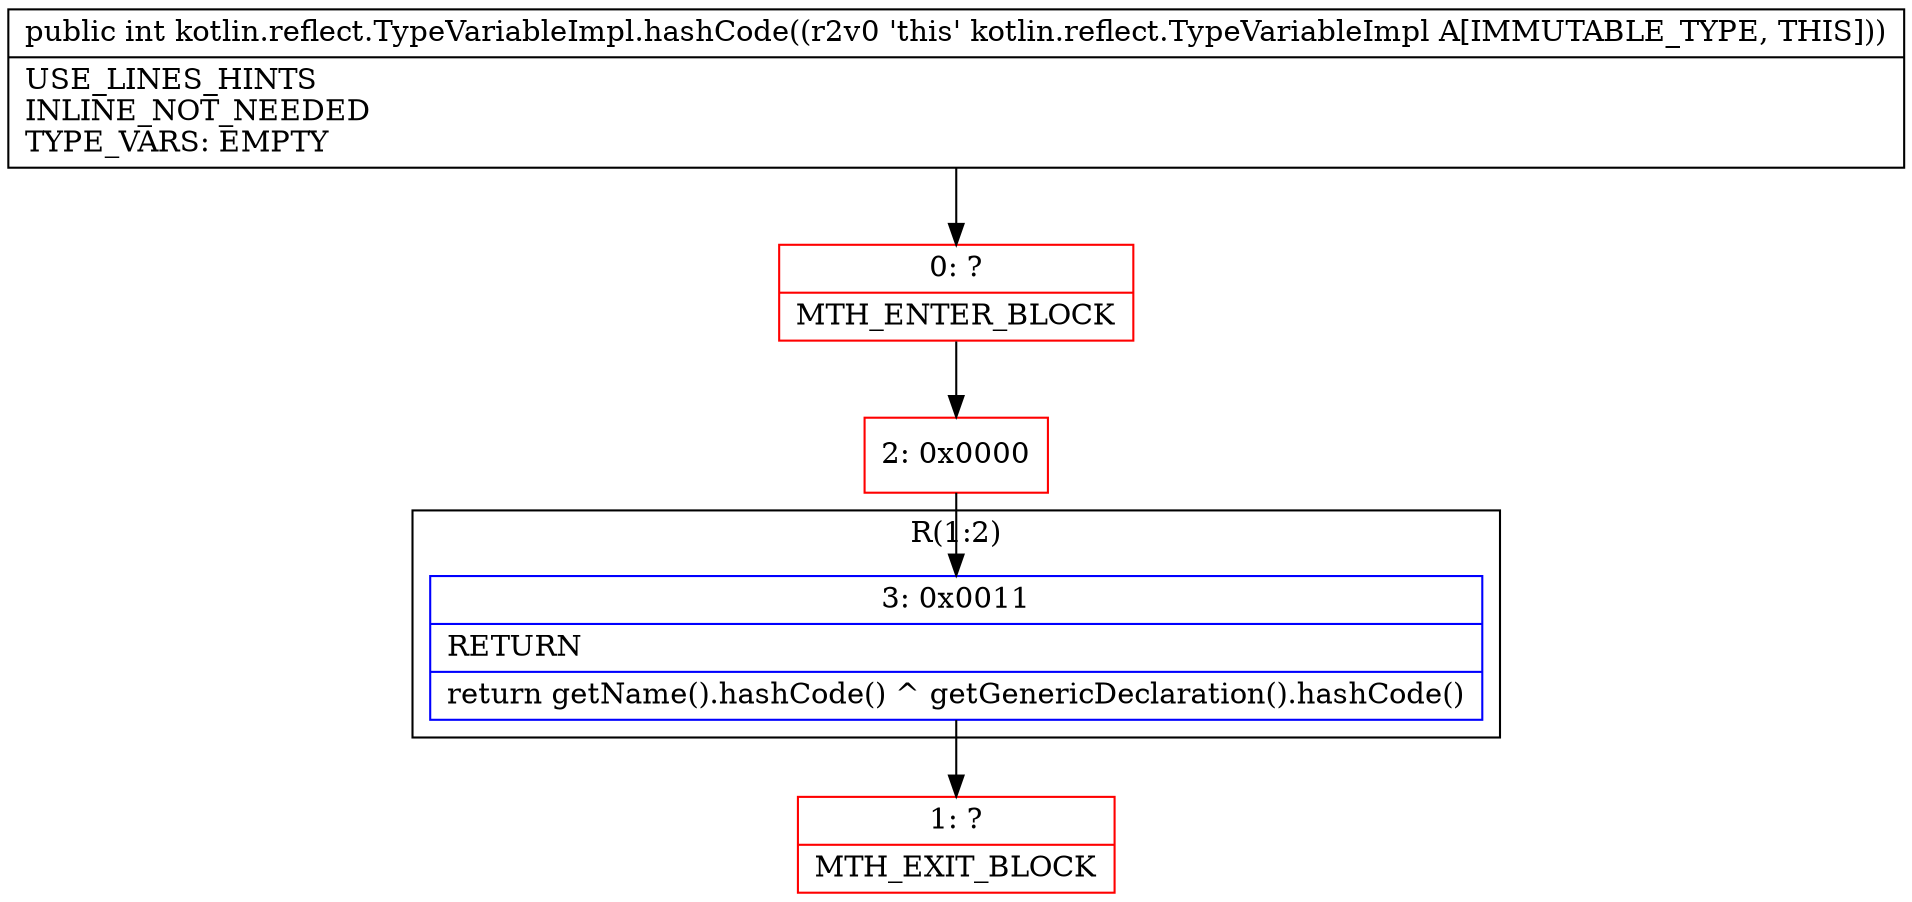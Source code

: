 digraph "CFG forkotlin.reflect.TypeVariableImpl.hashCode()I" {
subgraph cluster_Region_744602279 {
label = "R(1:2)";
node [shape=record,color=blue];
Node_3 [shape=record,label="{3\:\ 0x0011|RETURN\l|return getName().hashCode() ^ getGenericDeclaration().hashCode()\l}"];
}
Node_0 [shape=record,color=red,label="{0\:\ ?|MTH_ENTER_BLOCK\l}"];
Node_2 [shape=record,color=red,label="{2\:\ 0x0000}"];
Node_1 [shape=record,color=red,label="{1\:\ ?|MTH_EXIT_BLOCK\l}"];
MethodNode[shape=record,label="{public int kotlin.reflect.TypeVariableImpl.hashCode((r2v0 'this' kotlin.reflect.TypeVariableImpl A[IMMUTABLE_TYPE, THIS]))  | USE_LINES_HINTS\lINLINE_NOT_NEEDED\lTYPE_VARS: EMPTY\l}"];
MethodNode -> Node_0;Node_3 -> Node_1;
Node_0 -> Node_2;
Node_2 -> Node_3;
}

